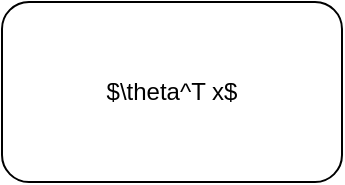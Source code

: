 <mxfile version="27.0.9">
  <diagram name="Page-1" id="8A-6LLFB2WcYGKclbAw4">
    <mxGraphModel dx="1389" dy="723" grid="1" gridSize="10" guides="1" tooltips="1" connect="1" arrows="1" fold="1" page="1" pageScale="1" pageWidth="2336" pageHeight="1654" math="1" shadow="0">
      <root>
        <mxCell id="0" />
        <mxCell id="1" parent="0" />
        <mxCell id="QZK2HS5chqRn9Le4Sm2T-1" value="$\theta^T x$" style="rounded=1;whiteSpace=wrap;html=1;" vertex="1" parent="1">
          <mxGeometry x="340" y="220" width="170" height="90" as="geometry" />
        </mxCell>
      </root>
    </mxGraphModel>
  </diagram>
</mxfile>
